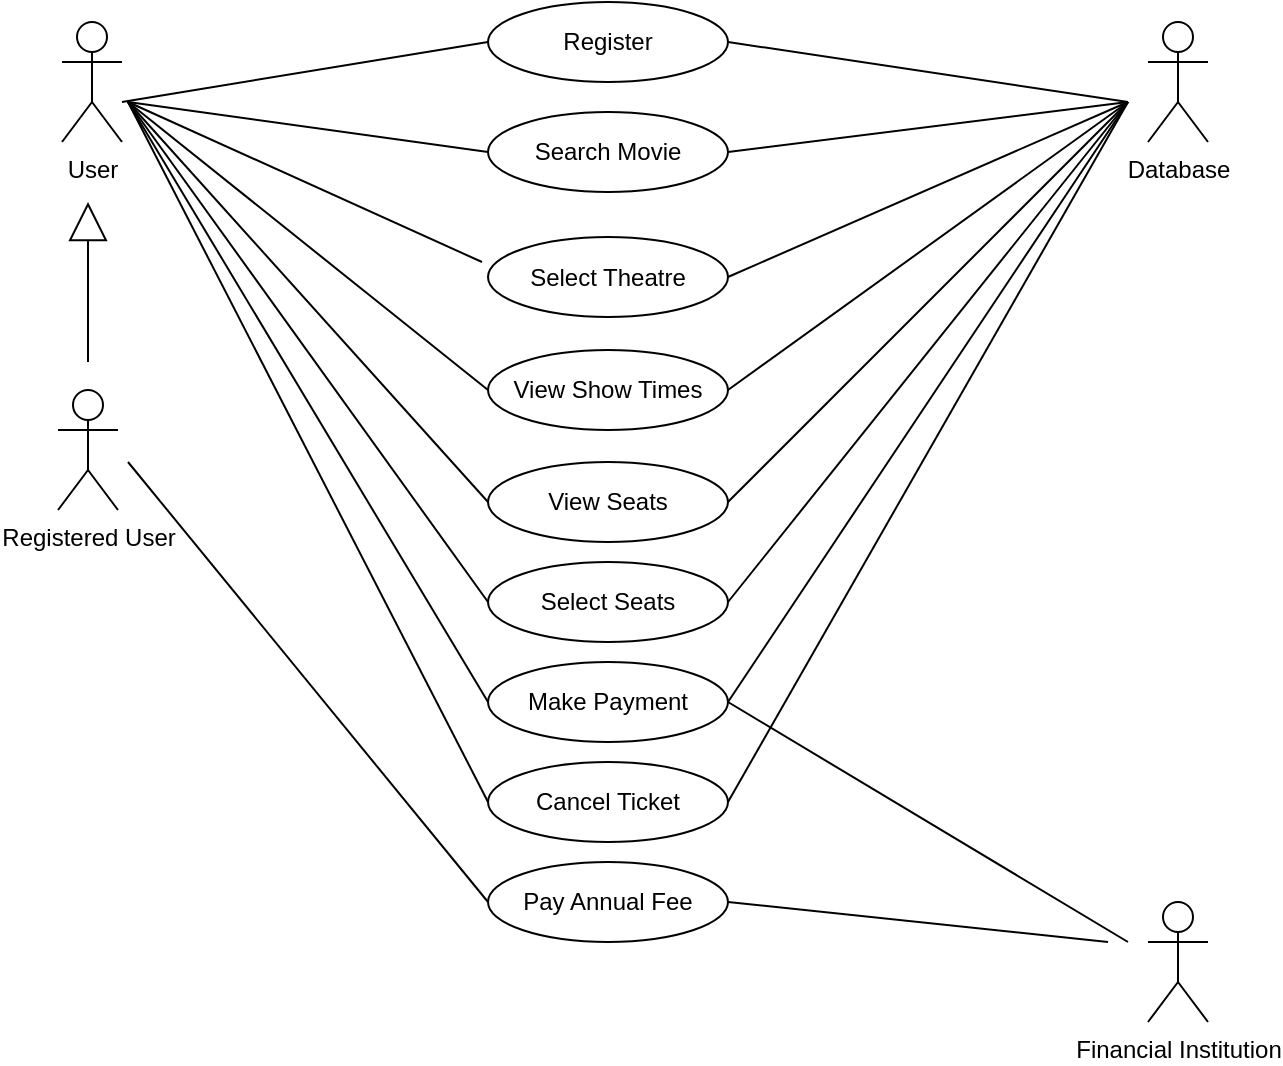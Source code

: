 <mxfile version="12.2.4" pages="1"><diagram id="gqql3_L9br6Cx3gZ9vFR" name="Page-1"><mxGraphModel dx="938" dy="708" grid="1" gridSize="10" guides="1" tooltips="1" connect="1" arrows="1" fold="1" page="1" pageScale="1" pageWidth="850" pageHeight="1100" math="0" shadow="0"><root><mxCell id="0"/><mxCell id="1" parent="0"/><mxCell id="2" value="Register" style="ellipse;whiteSpace=wrap;html=1;" parent="1" vertex="1"><mxGeometry x="340" y="130" width="120" height="40" as="geometry"/></mxCell><mxCell id="5" value="Search Movie" style="ellipse;whiteSpace=wrap;html=1;" parent="1" vertex="1"><mxGeometry x="340" y="185" width="120" height="40" as="geometry"/></mxCell><mxCell id="7" value="View Show Times" style="ellipse;whiteSpace=wrap;html=1;" parent="1" vertex="1"><mxGeometry x="340" y="304" width="120" height="40" as="geometry"/></mxCell><mxCell id="11" value="Select Theatre" style="ellipse;whiteSpace=wrap;html=1;" parent="1" vertex="1"><mxGeometry x="340" y="247.5" width="120" height="40" as="geometry"/></mxCell><mxCell id="12" value="View Seats" style="ellipse;whiteSpace=wrap;html=1;" parent="1" vertex="1"><mxGeometry x="340" y="360" width="120" height="40" as="geometry"/></mxCell><mxCell id="13" value="Select Seats" style="ellipse;whiteSpace=wrap;html=1;" parent="1" vertex="1"><mxGeometry x="340" y="410" width="120" height="40" as="geometry"/></mxCell><mxCell id="14" value="Make Payment" style="ellipse;whiteSpace=wrap;html=1;" parent="1" vertex="1"><mxGeometry x="340" y="460" width="120" height="40" as="geometry"/></mxCell><mxCell id="15" value="Cancel Ticket" style="ellipse;whiteSpace=wrap;html=1;" parent="1" vertex="1"><mxGeometry x="340" y="510" width="120" height="40" as="geometry"/></mxCell><mxCell id="17" value="Pay Annual Fee" style="ellipse;whiteSpace=wrap;html=1;" parent="1" vertex="1"><mxGeometry x="340" y="560" width="120" height="40" as="geometry"/></mxCell><mxCell id="18" value="User" style="shape=umlActor;verticalLabelPosition=bottom;labelBackgroundColor=#ffffff;verticalAlign=top;html=1;outlineConnect=0;" parent="1" vertex="1"><mxGeometry x="127" y="140" width="30" height="60" as="geometry"/></mxCell><mxCell id="19" value="Registered User" style="shape=umlActor;verticalLabelPosition=bottom;labelBackgroundColor=#ffffff;verticalAlign=top;html=1;outlineConnect=0;" parent="1" vertex="1"><mxGeometry x="125" y="324" width="30" height="60" as="geometry"/></mxCell><mxCell id="20" value="" style="endArrow=block;html=1;startArrow=none;startFill=0;endFill=0;strokeWidth=1;endSize=17;" parent="1" edge="1"><mxGeometry width="50" height="50" relative="1" as="geometry"><mxPoint x="140" y="310" as="sourcePoint"/><mxPoint x="140" y="230" as="targetPoint"/></mxGeometry></mxCell><mxCell id="21" value="Database" style="shape=umlActor;verticalLabelPosition=bottom;labelBackgroundColor=#ffffff;verticalAlign=top;html=1;outlineConnect=0;" parent="1" vertex="1"><mxGeometry x="670" y="140" width="30" height="60" as="geometry"/></mxCell><mxCell id="22" value="Financial Institution" style="shape=umlActor;verticalLabelPosition=bottom;labelBackgroundColor=#ffffff;verticalAlign=top;html=1;outlineConnect=0;" parent="1" vertex="1"><mxGeometry x="670" y="580" width="30" height="60" as="geometry"/></mxCell><mxCell id="23" value="" style="endArrow=none;html=1;strokeWidth=1;entryX=0;entryY=0.5;entryDx=0;entryDy=0;" parent="1" target="2" edge="1"><mxGeometry width="50" height="50" relative="1" as="geometry"><mxPoint x="157" y="180" as="sourcePoint"/><mxPoint x="207" y="125" as="targetPoint"/></mxGeometry></mxCell><mxCell id="24" value="" style="endArrow=none;html=1;strokeWidth=1;entryX=0;entryY=0.5;entryDx=0;entryDy=0;" parent="1" target="5" edge="1"><mxGeometry width="50" height="50" relative="1" as="geometry"><mxPoint x="160" y="180" as="sourcePoint"/><mxPoint x="350" y="160" as="targetPoint"/></mxGeometry></mxCell><mxCell id="25" value="" style="endArrow=none;html=1;strokeWidth=1;entryX=0;entryY=0.5;entryDx=0;entryDy=0;" parent="1" edge="1"><mxGeometry width="50" height="50" relative="1" as="geometry"><mxPoint x="160" y="180" as="sourcePoint"/><mxPoint x="337" y="260" as="targetPoint"/></mxGeometry></mxCell><mxCell id="26" value="" style="endArrow=none;html=1;strokeWidth=1;entryX=0;entryY=0.5;entryDx=0;entryDy=0;" parent="1" target="7" edge="1"><mxGeometry width="50" height="50" relative="1" as="geometry"><mxPoint x="160" y="180" as="sourcePoint"/><mxPoint x="280" y="294" as="targetPoint"/></mxGeometry></mxCell><mxCell id="27" value="" style="endArrow=none;html=1;strokeWidth=1;entryX=0;entryY=0.5;entryDx=0;entryDy=0;" parent="1" target="12" edge="1"><mxGeometry width="50" height="50" relative="1" as="geometry"><mxPoint x="160" y="180" as="sourcePoint"/><mxPoint x="280" y="370" as="targetPoint"/></mxGeometry></mxCell><mxCell id="28" value="" style="endArrow=none;html=1;strokeWidth=1;entryX=0;entryY=0.5;entryDx=0;entryDy=0;" parent="1" target="13" edge="1"><mxGeometry width="50" height="50" relative="1" as="geometry"><mxPoint x="160" y="180" as="sourcePoint"/><mxPoint x="280" y="405" as="targetPoint"/></mxGeometry></mxCell><mxCell id="29" value="" style="endArrow=none;html=1;strokeWidth=1;exitX=0;exitY=0.5;exitDx=0;exitDy=0;" parent="1" source="14" edge="1"><mxGeometry width="50" height="50" relative="1" as="geometry"><mxPoint x="100" y="730" as="sourcePoint"/><mxPoint x="160" y="180" as="targetPoint"/></mxGeometry></mxCell><mxCell id="30" value="" style="endArrow=none;html=1;strokeWidth=1;exitX=0;exitY=0.5;exitDx=0;exitDy=0;" parent="1" source="15" edge="1"><mxGeometry width="50" height="50" relative="1" as="geometry"><mxPoint x="100" y="730" as="sourcePoint"/><mxPoint x="160" y="180" as="targetPoint"/></mxGeometry></mxCell><mxCell id="31" value="" style="endArrow=none;html=1;strokeWidth=1;exitX=0;exitY=0.5;exitDx=0;exitDy=0;" parent="1" source="17" edge="1"><mxGeometry width="50" height="50" relative="1" as="geometry"><mxPoint x="100" y="730" as="sourcePoint"/><mxPoint x="160" y="360" as="targetPoint"/></mxGeometry></mxCell><mxCell id="32" value="" style="endArrow=none;html=1;strokeWidth=1;exitX=1;exitY=0.5;exitDx=0;exitDy=0;" parent="1" source="2" edge="1"><mxGeometry width="50" height="50" relative="1" as="geometry"><mxPoint x="635" y="329" as="sourcePoint"/><mxPoint x="660" y="180" as="targetPoint"/></mxGeometry></mxCell><mxCell id="33" value="" style="endArrow=none;html=1;strokeWidth=1;exitX=1;exitY=0.5;exitDx=0;exitDy=0;" parent="1" source="5" edge="1"><mxGeometry width="50" height="50" relative="1" as="geometry"><mxPoint x="570" y="385" as="sourcePoint"/><mxPoint x="660" y="180" as="targetPoint"/></mxGeometry></mxCell><mxCell id="34" value="" style="endArrow=none;html=1;strokeWidth=1;exitX=1;exitY=0.5;exitDx=0;exitDy=0;" parent="1" source="11" edge="1"><mxGeometry width="50" height="50" relative="1" as="geometry"><mxPoint x="600" y="420" as="sourcePoint"/><mxPoint x="660" y="180" as="targetPoint"/></mxGeometry></mxCell><mxCell id="35" value="" style="endArrow=none;html=1;strokeWidth=1;exitX=1;exitY=0.5;exitDx=0;exitDy=0;" parent="1" source="7" edge="1"><mxGeometry width="50" height="50" relative="1" as="geometry"><mxPoint x="590" y="360" as="sourcePoint"/><mxPoint x="660" y="180" as="targetPoint"/></mxGeometry></mxCell><mxCell id="36" value="" style="endArrow=none;html=1;strokeWidth=1;exitX=1;exitY=0.5;exitDx=0;exitDy=0;" parent="1" source="12" edge="1"><mxGeometry width="50" height="50" relative="1" as="geometry"><mxPoint x="600" y="385" as="sourcePoint"/><mxPoint x="660" y="180" as="targetPoint"/></mxGeometry></mxCell><mxCell id="37" value="" style="endArrow=none;html=1;strokeWidth=1;exitX=1;exitY=0.5;exitDx=0;exitDy=0;" parent="1" source="13" edge="1"><mxGeometry width="50" height="50" relative="1" as="geometry"><mxPoint x="610" y="430" as="sourcePoint"/><mxPoint x="660" y="180" as="targetPoint"/></mxGeometry></mxCell><mxCell id="38" value="" style="endArrow=none;html=1;strokeWidth=1;exitX=1;exitY=0.5;exitDx=0;exitDy=0;" parent="1" source="14" edge="1"><mxGeometry width="50" height="50" relative="1" as="geometry"><mxPoint x="490" y="530" as="sourcePoint"/><mxPoint x="660" y="600" as="targetPoint"/></mxGeometry></mxCell><mxCell id="39" value="" style="endArrow=none;html=1;strokeWidth=1;exitX=1;exitY=0.5;exitDx=0;exitDy=0;" parent="1" source="15" edge="1"><mxGeometry width="50" height="50" relative="1" as="geometry"><mxPoint x="480" y="600" as="sourcePoint"/><mxPoint x="660" y="180" as="targetPoint"/></mxGeometry></mxCell><mxCell id="40" value="" style="endArrow=none;html=1;strokeWidth=1;exitX=1;exitY=0.5;exitDx=0;exitDy=0;" parent="1" source="17" edge="1"><mxGeometry width="50" height="50" relative="1" as="geometry"><mxPoint x="100" y="730" as="sourcePoint"/><mxPoint x="650" y="600" as="targetPoint"/></mxGeometry></mxCell><mxCell id="41" value="" style="endArrow=none;html=1;" parent="1" edge="1"><mxGeometry width="50" height="50" relative="1" as="geometry"><mxPoint x="460" y="480" as="sourcePoint"/><mxPoint x="660" y="180" as="targetPoint"/></mxGeometry></mxCell></root></mxGraphModel></diagram></mxfile>